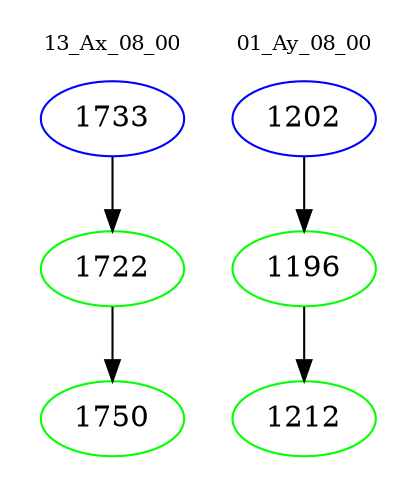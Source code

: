 digraph{
subgraph cluster_0 {
color = white
label = "13_Ax_08_00";
fontsize=10;
T0_1733 [label="1733", color="blue"]
T0_1733 -> T0_1722 [color="black"]
T0_1722 [label="1722", color="green"]
T0_1722 -> T0_1750 [color="black"]
T0_1750 [label="1750", color="green"]
}
subgraph cluster_1 {
color = white
label = "01_Ay_08_00";
fontsize=10;
T1_1202 [label="1202", color="blue"]
T1_1202 -> T1_1196 [color="black"]
T1_1196 [label="1196", color="green"]
T1_1196 -> T1_1212 [color="black"]
T1_1212 [label="1212", color="green"]
}
}
